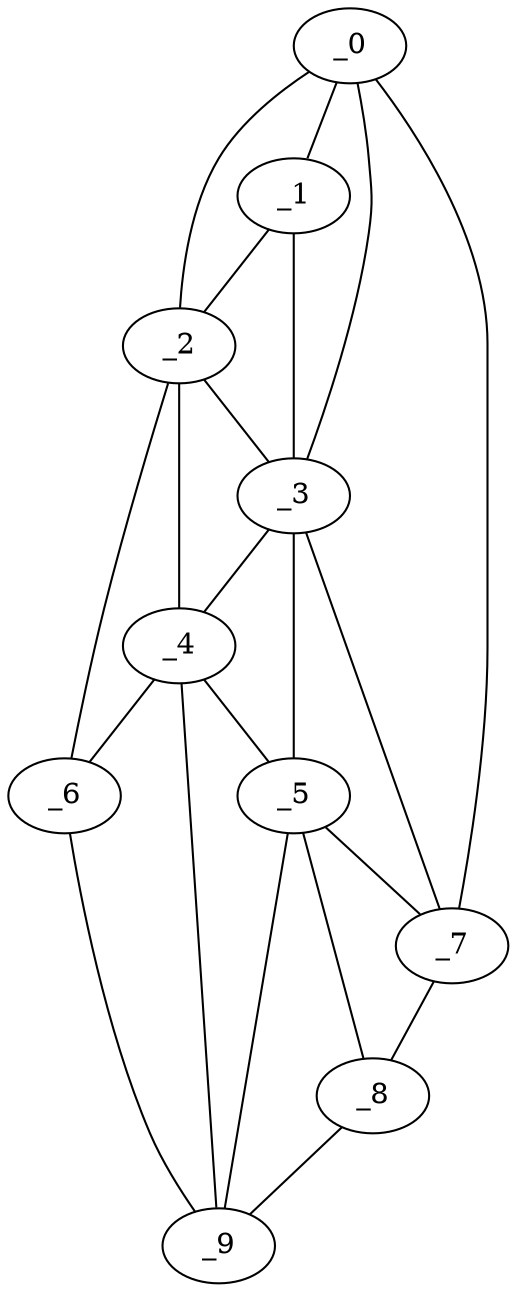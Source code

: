 graph "obj80__195.gxl" {
	_0	 [x=4,
		y=97];
	_1	 [x=58,
		y=54];
	_0 -- _1	 [valence=2];
	_2	 [x=65,
		y=43];
	_0 -- _2	 [valence=1];
	_3	 [x=66,
		y=62];
	_0 -- _3	 [valence=1];
	_7	 [x=108,
		y=108];
	_0 -- _7	 [valence=1];
	_1 -- _2	 [valence=1];
	_1 -- _3	 [valence=2];
	_2 -- _3	 [valence=2];
	_4	 [x=97,
		y=74];
	_2 -- _4	 [valence=2];
	_6	 [x=101,
		y=20];
	_2 -- _6	 [valence=1];
	_3 -- _4	 [valence=2];
	_5	 [x=100,
		y=83];
	_3 -- _5	 [valence=1];
	_3 -- _7	 [valence=2];
	_4 -- _5	 [valence=2];
	_4 -- _6	 [valence=2];
	_9	 [x=125,
		y=48];
	_4 -- _9	 [valence=1];
	_5 -- _7	 [valence=2];
	_8	 [x=114,
		y=95];
	_5 -- _8	 [valence=2];
	_5 -- _9	 [valence=2];
	_6 -- _9	 [valence=1];
	_7 -- _8	 [valence=1];
	_8 -- _9	 [valence=1];
}
